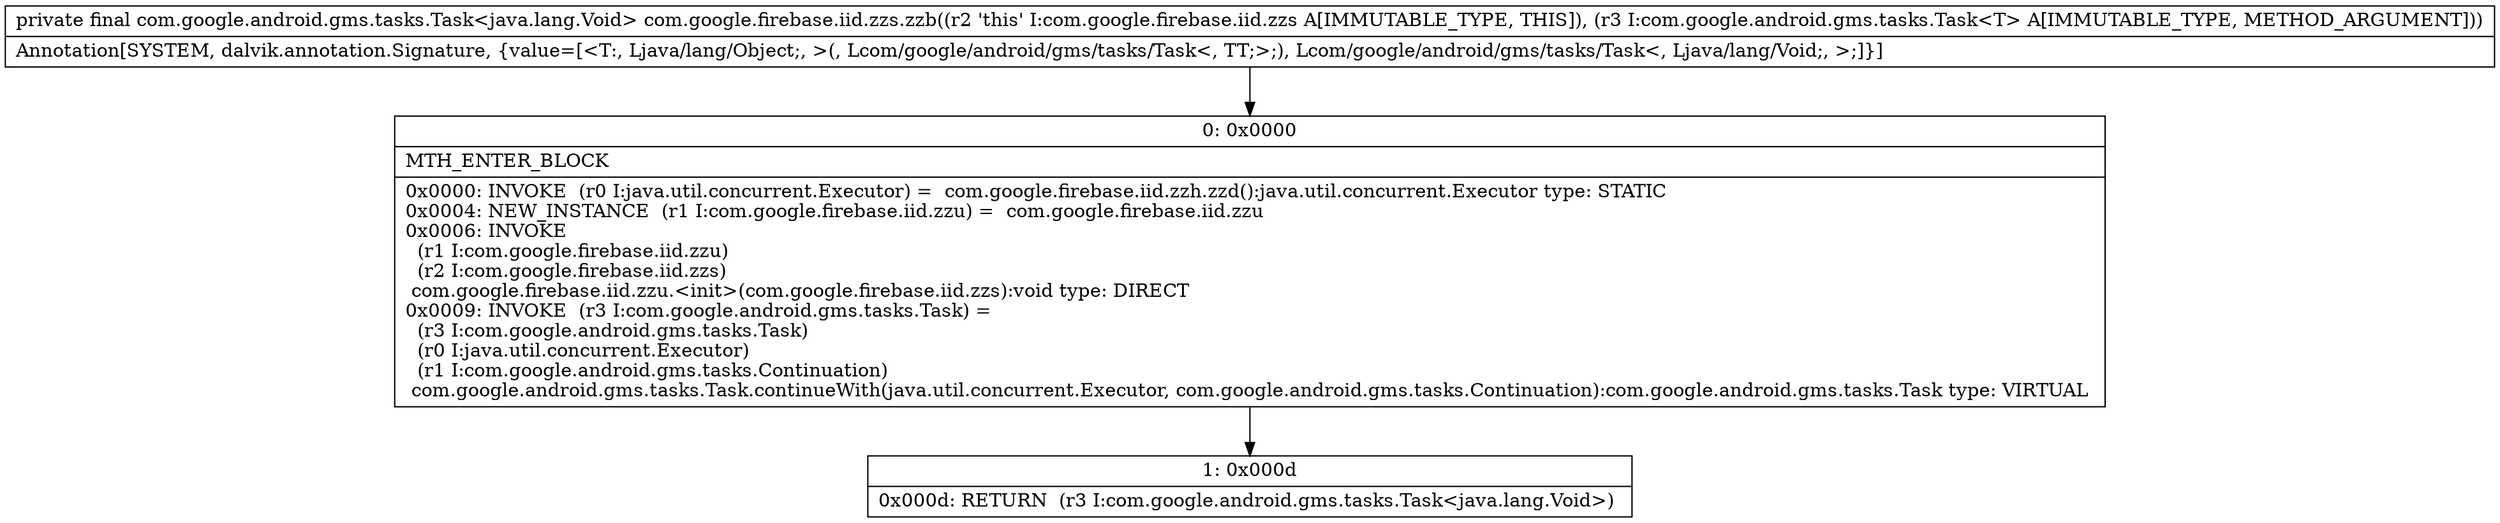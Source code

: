 digraph "CFG forcom.google.firebase.iid.zzs.zzb(Lcom\/google\/android\/gms\/tasks\/Task;)Lcom\/google\/android\/gms\/tasks\/Task;" {
Node_0 [shape=record,label="{0\:\ 0x0000|MTH_ENTER_BLOCK\l|0x0000: INVOKE  (r0 I:java.util.concurrent.Executor) =  com.google.firebase.iid.zzh.zzd():java.util.concurrent.Executor type: STATIC \l0x0004: NEW_INSTANCE  (r1 I:com.google.firebase.iid.zzu) =  com.google.firebase.iid.zzu \l0x0006: INVOKE  \l  (r1 I:com.google.firebase.iid.zzu)\l  (r2 I:com.google.firebase.iid.zzs)\l com.google.firebase.iid.zzu.\<init\>(com.google.firebase.iid.zzs):void type: DIRECT \l0x0009: INVOKE  (r3 I:com.google.android.gms.tasks.Task) = \l  (r3 I:com.google.android.gms.tasks.Task)\l  (r0 I:java.util.concurrent.Executor)\l  (r1 I:com.google.android.gms.tasks.Continuation)\l com.google.android.gms.tasks.Task.continueWith(java.util.concurrent.Executor, com.google.android.gms.tasks.Continuation):com.google.android.gms.tasks.Task type: VIRTUAL \l}"];
Node_1 [shape=record,label="{1\:\ 0x000d|0x000d: RETURN  (r3 I:com.google.android.gms.tasks.Task\<java.lang.Void\>) \l}"];
MethodNode[shape=record,label="{private final com.google.android.gms.tasks.Task\<java.lang.Void\> com.google.firebase.iid.zzs.zzb((r2 'this' I:com.google.firebase.iid.zzs A[IMMUTABLE_TYPE, THIS]), (r3 I:com.google.android.gms.tasks.Task\<T\> A[IMMUTABLE_TYPE, METHOD_ARGUMENT]))  | Annotation[SYSTEM, dalvik.annotation.Signature, \{value=[\<T:, Ljava\/lang\/Object;, \>(, Lcom\/google\/android\/gms\/tasks\/Task\<, TT;\>;), Lcom\/google\/android\/gms\/tasks\/Task\<, Ljava\/lang\/Void;, \>;]\}]\l}"];
MethodNode -> Node_0;
Node_0 -> Node_1;
}

